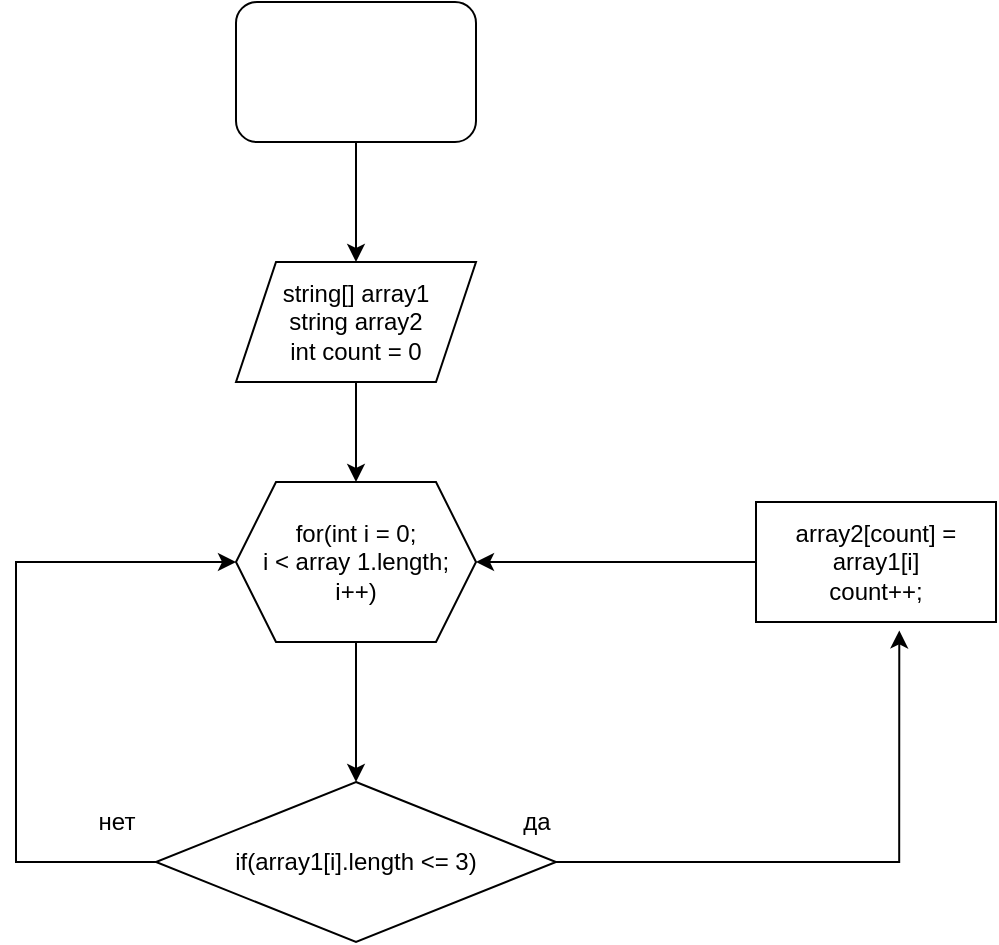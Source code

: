 <mxfile version="20.3.0" type="device"><diagram id="VnsZY8X6Hye_jOFmf744" name="Страница 1"><mxGraphModel dx="652" dy="440" grid="1" gridSize="10" guides="1" tooltips="1" connect="1" arrows="1" fold="1" page="1" pageScale="1" pageWidth="827" pageHeight="1169" math="0" shadow="0"><root><mxCell id="0"/><mxCell id="1" parent="0"/><mxCell id="CSs4V0f_KffCjhlnLKJR-6" style="edgeStyle=orthogonalEdgeStyle;rounded=0;orthogonalLoop=1;jettySize=auto;html=1;entryX=0.5;entryY=0;entryDx=0;entryDy=0;" edge="1" parent="1" source="CSs4V0f_KffCjhlnLKJR-1" target="CSs4V0f_KffCjhlnLKJR-2"><mxGeometry relative="1" as="geometry"/></mxCell><mxCell id="CSs4V0f_KffCjhlnLKJR-1" value="" style="rounded=1;whiteSpace=wrap;html=1;" vertex="1" parent="1"><mxGeometry x="270" y="50" width="120" height="70" as="geometry"/></mxCell><mxCell id="CSs4V0f_KffCjhlnLKJR-7" style="edgeStyle=orthogonalEdgeStyle;rounded=0;orthogonalLoop=1;jettySize=auto;html=1;entryX=0.5;entryY=0;entryDx=0;entryDy=0;" edge="1" parent="1" source="CSs4V0f_KffCjhlnLKJR-2" target="CSs4V0f_KffCjhlnLKJR-3"><mxGeometry relative="1" as="geometry"/></mxCell><mxCell id="CSs4V0f_KffCjhlnLKJR-2" value="string[] array1&lt;br&gt;string array2&lt;br&gt;int count = 0" style="shape=parallelogram;perimeter=parallelogramPerimeter;whiteSpace=wrap;html=1;fixedSize=1;" vertex="1" parent="1"><mxGeometry x="270" y="180" width="120" height="60" as="geometry"/></mxCell><mxCell id="CSs4V0f_KffCjhlnLKJR-9" style="edgeStyle=orthogonalEdgeStyle;rounded=0;orthogonalLoop=1;jettySize=auto;html=1;entryX=0.5;entryY=0;entryDx=0;entryDy=0;" edge="1" parent="1" source="CSs4V0f_KffCjhlnLKJR-3" target="CSs4V0f_KffCjhlnLKJR-4"><mxGeometry relative="1" as="geometry"/></mxCell><mxCell id="CSs4V0f_KffCjhlnLKJR-3" value="for(int i = 0;&lt;br&gt;i &amp;lt; array 1.length;&lt;br&gt;i++)" style="shape=hexagon;perimeter=hexagonPerimeter2;whiteSpace=wrap;html=1;fixedSize=1;" vertex="1" parent="1"><mxGeometry x="270" y="290" width="120" height="80" as="geometry"/></mxCell><mxCell id="CSs4V0f_KffCjhlnLKJR-11" style="edgeStyle=orthogonalEdgeStyle;rounded=0;orthogonalLoop=1;jettySize=auto;html=1;entryX=0.597;entryY=1.07;entryDx=0;entryDy=0;entryPerimeter=0;" edge="1" parent="1" source="CSs4V0f_KffCjhlnLKJR-4" target="CSs4V0f_KffCjhlnLKJR-5"><mxGeometry relative="1" as="geometry"><mxPoint x="600" y="480" as="targetPoint"/></mxGeometry></mxCell><mxCell id="CSs4V0f_KffCjhlnLKJR-12" style="edgeStyle=orthogonalEdgeStyle;rounded=0;orthogonalLoop=1;jettySize=auto;html=1;" edge="1" parent="1" source="CSs4V0f_KffCjhlnLKJR-4"><mxGeometry relative="1" as="geometry"><mxPoint x="270" y="330" as="targetPoint"/><Array as="points"><mxPoint x="160" y="480"/><mxPoint x="160" y="330"/><mxPoint x="270" y="330"/></Array></mxGeometry></mxCell><mxCell id="CSs4V0f_KffCjhlnLKJR-4" value="if(array1[i].length &amp;lt;= 3)" style="rhombus;whiteSpace=wrap;html=1;" vertex="1" parent="1"><mxGeometry x="230" y="440" width="200" height="80" as="geometry"/></mxCell><mxCell id="CSs4V0f_KffCjhlnLKJR-8" style="edgeStyle=orthogonalEdgeStyle;rounded=0;orthogonalLoop=1;jettySize=auto;html=1;entryX=1;entryY=0.5;entryDx=0;entryDy=0;" edge="1" parent="1" source="CSs4V0f_KffCjhlnLKJR-5" target="CSs4V0f_KffCjhlnLKJR-3"><mxGeometry relative="1" as="geometry"/></mxCell><mxCell id="CSs4V0f_KffCjhlnLKJR-5" value="array2[count] = array1[i]&lt;br&gt;count++;" style="rounded=0;whiteSpace=wrap;html=1;" vertex="1" parent="1"><mxGeometry x="530" y="300" width="120" height="60" as="geometry"/></mxCell><mxCell id="CSs4V0f_KffCjhlnLKJR-13" value="нет" style="text;html=1;align=center;verticalAlign=middle;resizable=0;points=[];autosize=1;strokeColor=none;fillColor=none;" vertex="1" parent="1"><mxGeometry x="190" y="445" width="40" height="30" as="geometry"/></mxCell><mxCell id="CSs4V0f_KffCjhlnLKJR-14" value="да" style="text;html=1;align=center;verticalAlign=middle;resizable=0;points=[];autosize=1;strokeColor=none;fillColor=none;" vertex="1" parent="1"><mxGeometry x="400" y="445" width="40" height="30" as="geometry"/></mxCell></root></mxGraphModel></diagram></mxfile>